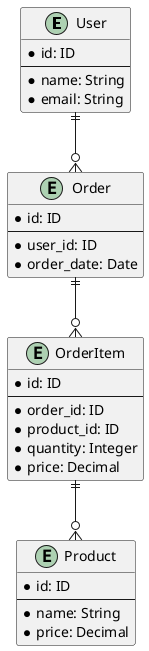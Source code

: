 @startuml exampleDB

skinparam linetype polyline
skinparam linetype ortho

entity User {
    * id: ID
    --
    * name: String
    * email: String
}

entity Product {
    * id: ID
    --
    * name: String
    * price: Decimal
}

entity Order {
    * id: ID
    --
    * user_id: ID
    * order_date: Date
}

entity OrderItem {
    * id: ID
    --
    * order_id: ID
    * product_id: ID
    * quantity: Integer
    * price: Decimal
}

User ||-down-o{ Order 
Order ||-down-o{ OrderItem
OrderItem ||-down-o{ Product

@enduml

